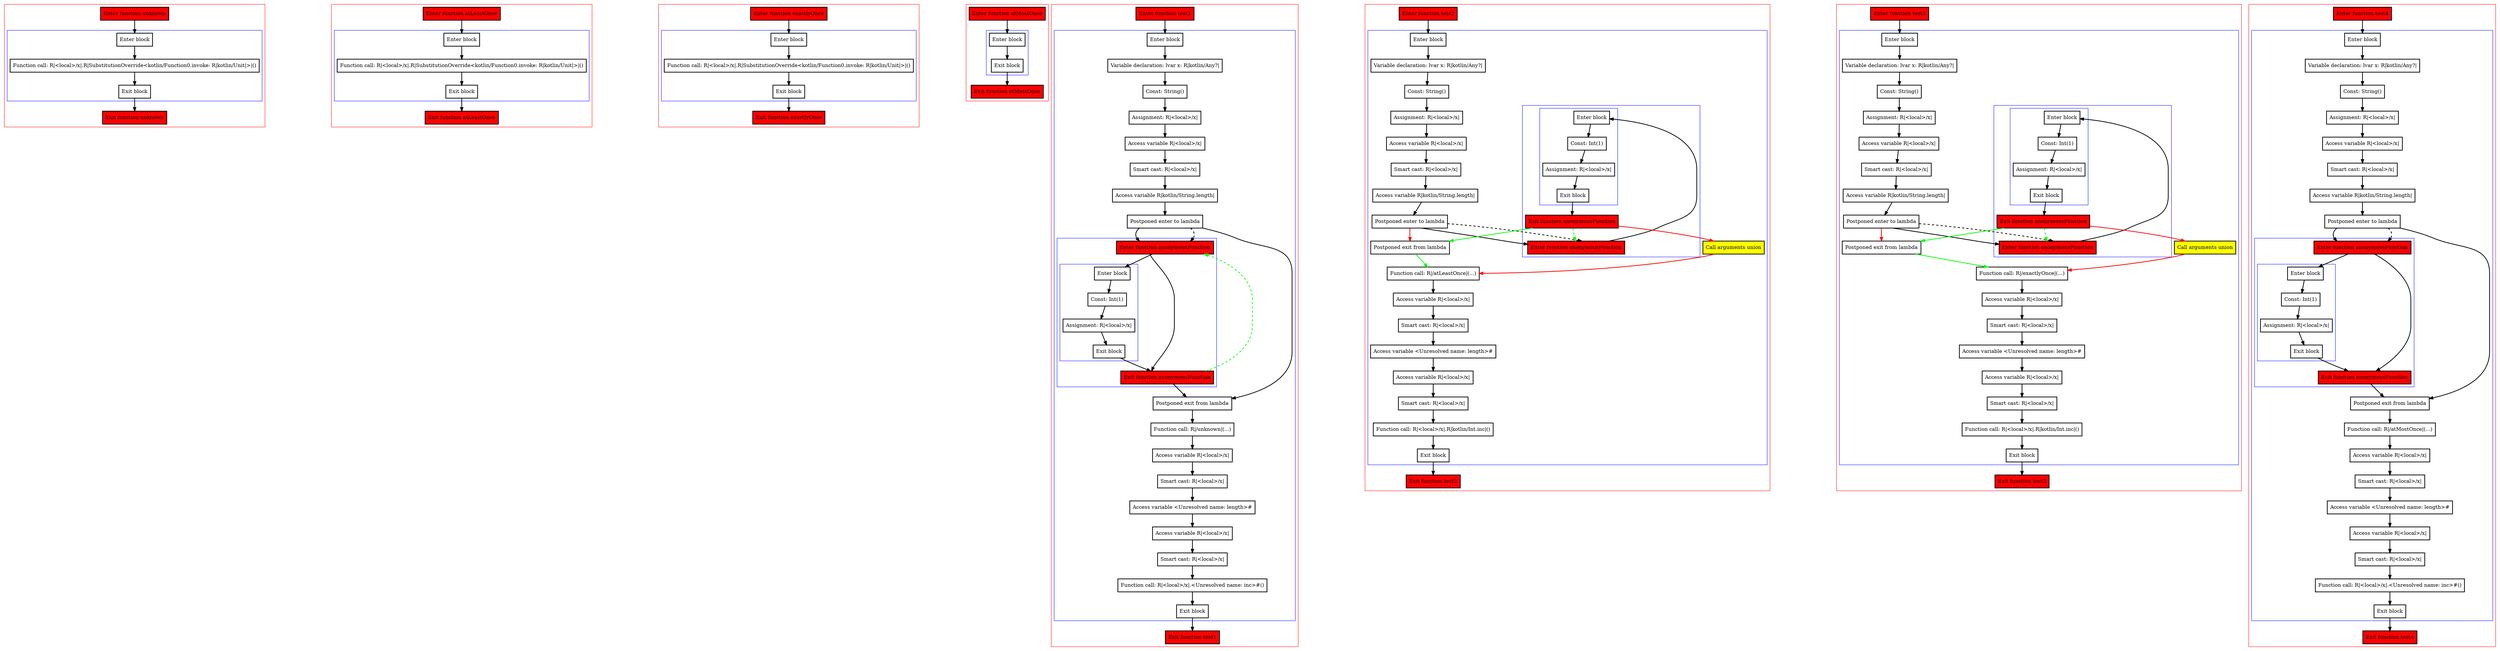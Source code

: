 digraph flowFromInplaceLambda3_kt {
    graph [nodesep=3]
    node [shape=box penwidth=2]
    edge [penwidth=2]

    subgraph cluster_0 {
        color=red
        0 [label="Enter function unknown" style="filled" fillcolor=red];
        subgraph cluster_1 {
            color=blue
            1 [label="Enter block"];
            2 [label="Function call: R|<local>/x|.R|SubstitutionOverride<kotlin/Function0.invoke: R|kotlin/Unit|>|()"];
            3 [label="Exit block"];
        }
        4 [label="Exit function unknown" style="filled" fillcolor=red];
    }
    0 -> {1};
    1 -> {2};
    2 -> {3};
    3 -> {4};

    subgraph cluster_2 {
        color=red
        5 [label="Enter function atLeastOnce" style="filled" fillcolor=red];
        subgraph cluster_3 {
            color=blue
            6 [label="Enter block"];
            7 [label="Function call: R|<local>/x|.R|SubstitutionOverride<kotlin/Function0.invoke: R|kotlin/Unit|>|()"];
            8 [label="Exit block"];
        }
        9 [label="Exit function atLeastOnce" style="filled" fillcolor=red];
    }
    5 -> {6};
    6 -> {7};
    7 -> {8};
    8 -> {9};

    subgraph cluster_4 {
        color=red
        10 [label="Enter function exactlyOnce" style="filled" fillcolor=red];
        subgraph cluster_5 {
            color=blue
            11 [label="Enter block"];
            12 [label="Function call: R|<local>/x|.R|SubstitutionOverride<kotlin/Function0.invoke: R|kotlin/Unit|>|()"];
            13 [label="Exit block"];
        }
        14 [label="Exit function exactlyOnce" style="filled" fillcolor=red];
    }
    10 -> {11};
    11 -> {12};
    12 -> {13};
    13 -> {14};

    subgraph cluster_6 {
        color=red
        15 [label="Enter function atMostOnce" style="filled" fillcolor=red];
        subgraph cluster_7 {
            color=blue
            16 [label="Enter block"];
            17 [label="Exit block"];
        }
        18 [label="Exit function atMostOnce" style="filled" fillcolor=red];
    }
    15 -> {16};
    16 -> {17};
    17 -> {18};

    subgraph cluster_8 {
        color=red
        19 [label="Enter function test1" style="filled" fillcolor=red];
        subgraph cluster_9 {
            color=blue
            20 [label="Enter block"];
            21 [label="Variable declaration: lvar x: R|kotlin/Any?|"];
            22 [label="Const: String()"];
            23 [label="Assignment: R|<local>/x|"];
            24 [label="Access variable R|<local>/x|"];
            25 [label="Smart cast: R|<local>/x|"];
            26 [label="Access variable R|kotlin/String.length|"];
            27 [label="Postponed enter to lambda"];
            subgraph cluster_10 {
                color=blue
                38 [label="Enter function anonymousFunction" style="filled" fillcolor=red];
                subgraph cluster_11 {
                    color=blue
                    39 [label="Enter block"];
                    40 [label="Const: Int(1)"];
                    41 [label="Assignment: R|<local>/x|"];
                    42 [label="Exit block"];
                }
                43 [label="Exit function anonymousFunction" style="filled" fillcolor=red];
            }
            28 [label="Postponed exit from lambda"];
            29 [label="Function call: R|/unknown|(...)"];
            30 [label="Access variable R|<local>/x|"];
            31 [label="Smart cast: R|<local>/x|"];
            32 [label="Access variable <Unresolved name: length>#"];
            33 [label="Access variable R|<local>/x|"];
            34 [label="Smart cast: R|<local>/x|"];
            35 [label="Function call: R|<local>/x|.<Unresolved name: inc>#()"];
            36 [label="Exit block"];
        }
        37 [label="Exit function test1" style="filled" fillcolor=red];
    }
    19 -> {20};
    20 -> {21};
    21 -> {22};
    22 -> {23};
    23 -> {24};
    24 -> {25};
    25 -> {26};
    26 -> {27};
    27 -> {28 38};
    27 -> {38} [style=dashed];
    28 -> {29};
    29 -> {30};
    30 -> {31};
    31 -> {32};
    32 -> {33};
    33 -> {34};
    34 -> {35};
    35 -> {36};
    36 -> {37};
    38 -> {43 39};
    39 -> {40};
    40 -> {41};
    41 -> {42};
    42 -> {43};
    43 -> {28};
    43 -> {38} [color=green style=dashed];

    subgraph cluster_12 {
        color=red
        44 [label="Enter function test2" style="filled" fillcolor=red];
        subgraph cluster_13 {
            color=blue
            45 [label="Enter block"];
            46 [label="Variable declaration: lvar x: R|kotlin/Any?|"];
            47 [label="Const: String()"];
            48 [label="Assignment: R|<local>/x|"];
            49 [label="Access variable R|<local>/x|"];
            50 [label="Smart cast: R|<local>/x|"];
            51 [label="Access variable R|kotlin/String.length|"];
            52 [label="Postponed enter to lambda"];
            subgraph cluster_14 {
                color=blue
                64 [label="Enter function anonymousFunction" style="filled" fillcolor=red];
                subgraph cluster_15 {
                    color=blue
                    65 [label="Enter block"];
                    66 [label="Const: Int(1)"];
                    67 [label="Assignment: R|<local>/x|"];
                    68 [label="Exit block"];
                }
                69 [label="Exit function anonymousFunction" style="filled" fillcolor=red];
            }
            53 [label="Call arguments union" style="filled" fillcolor=yellow];
            54 [label="Postponed exit from lambda"];
            55 [label="Function call: R|/atLeastOnce|(...)"];
            56 [label="Access variable R|<local>/x|"];
            57 [label="Smart cast: R|<local>/x|"];
            58 [label="Access variable <Unresolved name: length>#"];
            59 [label="Access variable R|<local>/x|"];
            60 [label="Smart cast: R|<local>/x|"];
            61 [label="Function call: R|<local>/x|.R|kotlin/Int.inc|()"];
            62 [label="Exit block"];
        }
        63 [label="Exit function test2" style="filled" fillcolor=red];
    }
    44 -> {45};
    45 -> {46};
    46 -> {47};
    47 -> {48};
    48 -> {49};
    49 -> {50};
    50 -> {51};
    51 -> {52};
    52 -> {64};
    52 -> {54} [color=red];
    52 -> {64} [style=dashed];
    53 -> {55} [color=red];
    54 -> {55} [color=green];
    55 -> {56};
    56 -> {57};
    57 -> {58};
    58 -> {59};
    59 -> {60};
    60 -> {61};
    61 -> {62};
    62 -> {63};
    64 -> {65};
    65 -> {66};
    66 -> {67};
    67 -> {68};
    68 -> {69};
    69 -> {53} [color=red];
    69 -> {54} [color=green];
    69 -> {64} [color=green style=dashed];

    subgraph cluster_16 {
        color=red
        70 [label="Enter function test3" style="filled" fillcolor=red];
        subgraph cluster_17 {
            color=blue
            71 [label="Enter block"];
            72 [label="Variable declaration: lvar x: R|kotlin/Any?|"];
            73 [label="Const: String()"];
            74 [label="Assignment: R|<local>/x|"];
            75 [label="Access variable R|<local>/x|"];
            76 [label="Smart cast: R|<local>/x|"];
            77 [label="Access variable R|kotlin/String.length|"];
            78 [label="Postponed enter to lambda"];
            subgraph cluster_18 {
                color=blue
                90 [label="Enter function anonymousFunction" style="filled" fillcolor=red];
                subgraph cluster_19 {
                    color=blue
                    91 [label="Enter block"];
                    92 [label="Const: Int(1)"];
                    93 [label="Assignment: R|<local>/x|"];
                    94 [label="Exit block"];
                }
                95 [label="Exit function anonymousFunction" style="filled" fillcolor=red];
            }
            79 [label="Call arguments union" style="filled" fillcolor=yellow];
            80 [label="Postponed exit from lambda"];
            81 [label="Function call: R|/exactlyOnce|(...)"];
            82 [label="Access variable R|<local>/x|"];
            83 [label="Smart cast: R|<local>/x|"];
            84 [label="Access variable <Unresolved name: length>#"];
            85 [label="Access variable R|<local>/x|"];
            86 [label="Smart cast: R|<local>/x|"];
            87 [label="Function call: R|<local>/x|.R|kotlin/Int.inc|()"];
            88 [label="Exit block"];
        }
        89 [label="Exit function test3" style="filled" fillcolor=red];
    }
    70 -> {71};
    71 -> {72};
    72 -> {73};
    73 -> {74};
    74 -> {75};
    75 -> {76};
    76 -> {77};
    77 -> {78};
    78 -> {90};
    78 -> {80} [color=red];
    78 -> {90} [style=dashed];
    79 -> {81} [color=red];
    80 -> {81} [color=green];
    81 -> {82};
    82 -> {83};
    83 -> {84};
    84 -> {85};
    85 -> {86};
    86 -> {87};
    87 -> {88};
    88 -> {89};
    90 -> {91};
    91 -> {92};
    92 -> {93};
    93 -> {94};
    94 -> {95};
    95 -> {79} [color=red];
    95 -> {80} [color=green];
    95 -> {90} [color=green style=dashed];

    subgraph cluster_20 {
        color=red
        96 [label="Enter function test4" style="filled" fillcolor=red];
        subgraph cluster_21 {
            color=blue
            97 [label="Enter block"];
            98 [label="Variable declaration: lvar x: R|kotlin/Any?|"];
            99 [label="Const: String()"];
            100 [label="Assignment: R|<local>/x|"];
            101 [label="Access variable R|<local>/x|"];
            102 [label="Smart cast: R|<local>/x|"];
            103 [label="Access variable R|kotlin/String.length|"];
            104 [label="Postponed enter to lambda"];
            subgraph cluster_22 {
                color=blue
                115 [label="Enter function anonymousFunction" style="filled" fillcolor=red];
                subgraph cluster_23 {
                    color=blue
                    116 [label="Enter block"];
                    117 [label="Const: Int(1)"];
                    118 [label="Assignment: R|<local>/x|"];
                    119 [label="Exit block"];
                }
                120 [label="Exit function anonymousFunction" style="filled" fillcolor=red];
            }
            105 [label="Postponed exit from lambda"];
            106 [label="Function call: R|/atMostOnce|(...)"];
            107 [label="Access variable R|<local>/x|"];
            108 [label="Smart cast: R|<local>/x|"];
            109 [label="Access variable <Unresolved name: length>#"];
            110 [label="Access variable R|<local>/x|"];
            111 [label="Smart cast: R|<local>/x|"];
            112 [label="Function call: R|<local>/x|.<Unresolved name: inc>#()"];
            113 [label="Exit block"];
        }
        114 [label="Exit function test4" style="filled" fillcolor=red];
    }
    96 -> {97};
    97 -> {98};
    98 -> {99};
    99 -> {100};
    100 -> {101};
    101 -> {102};
    102 -> {103};
    103 -> {104};
    104 -> {105 115};
    104 -> {115} [style=dashed];
    105 -> {106};
    106 -> {107};
    107 -> {108};
    108 -> {109};
    109 -> {110};
    110 -> {111};
    111 -> {112};
    112 -> {113};
    113 -> {114};
    115 -> {120 116};
    116 -> {117};
    117 -> {118};
    118 -> {119};
    119 -> {120};
    120 -> {105};

}

